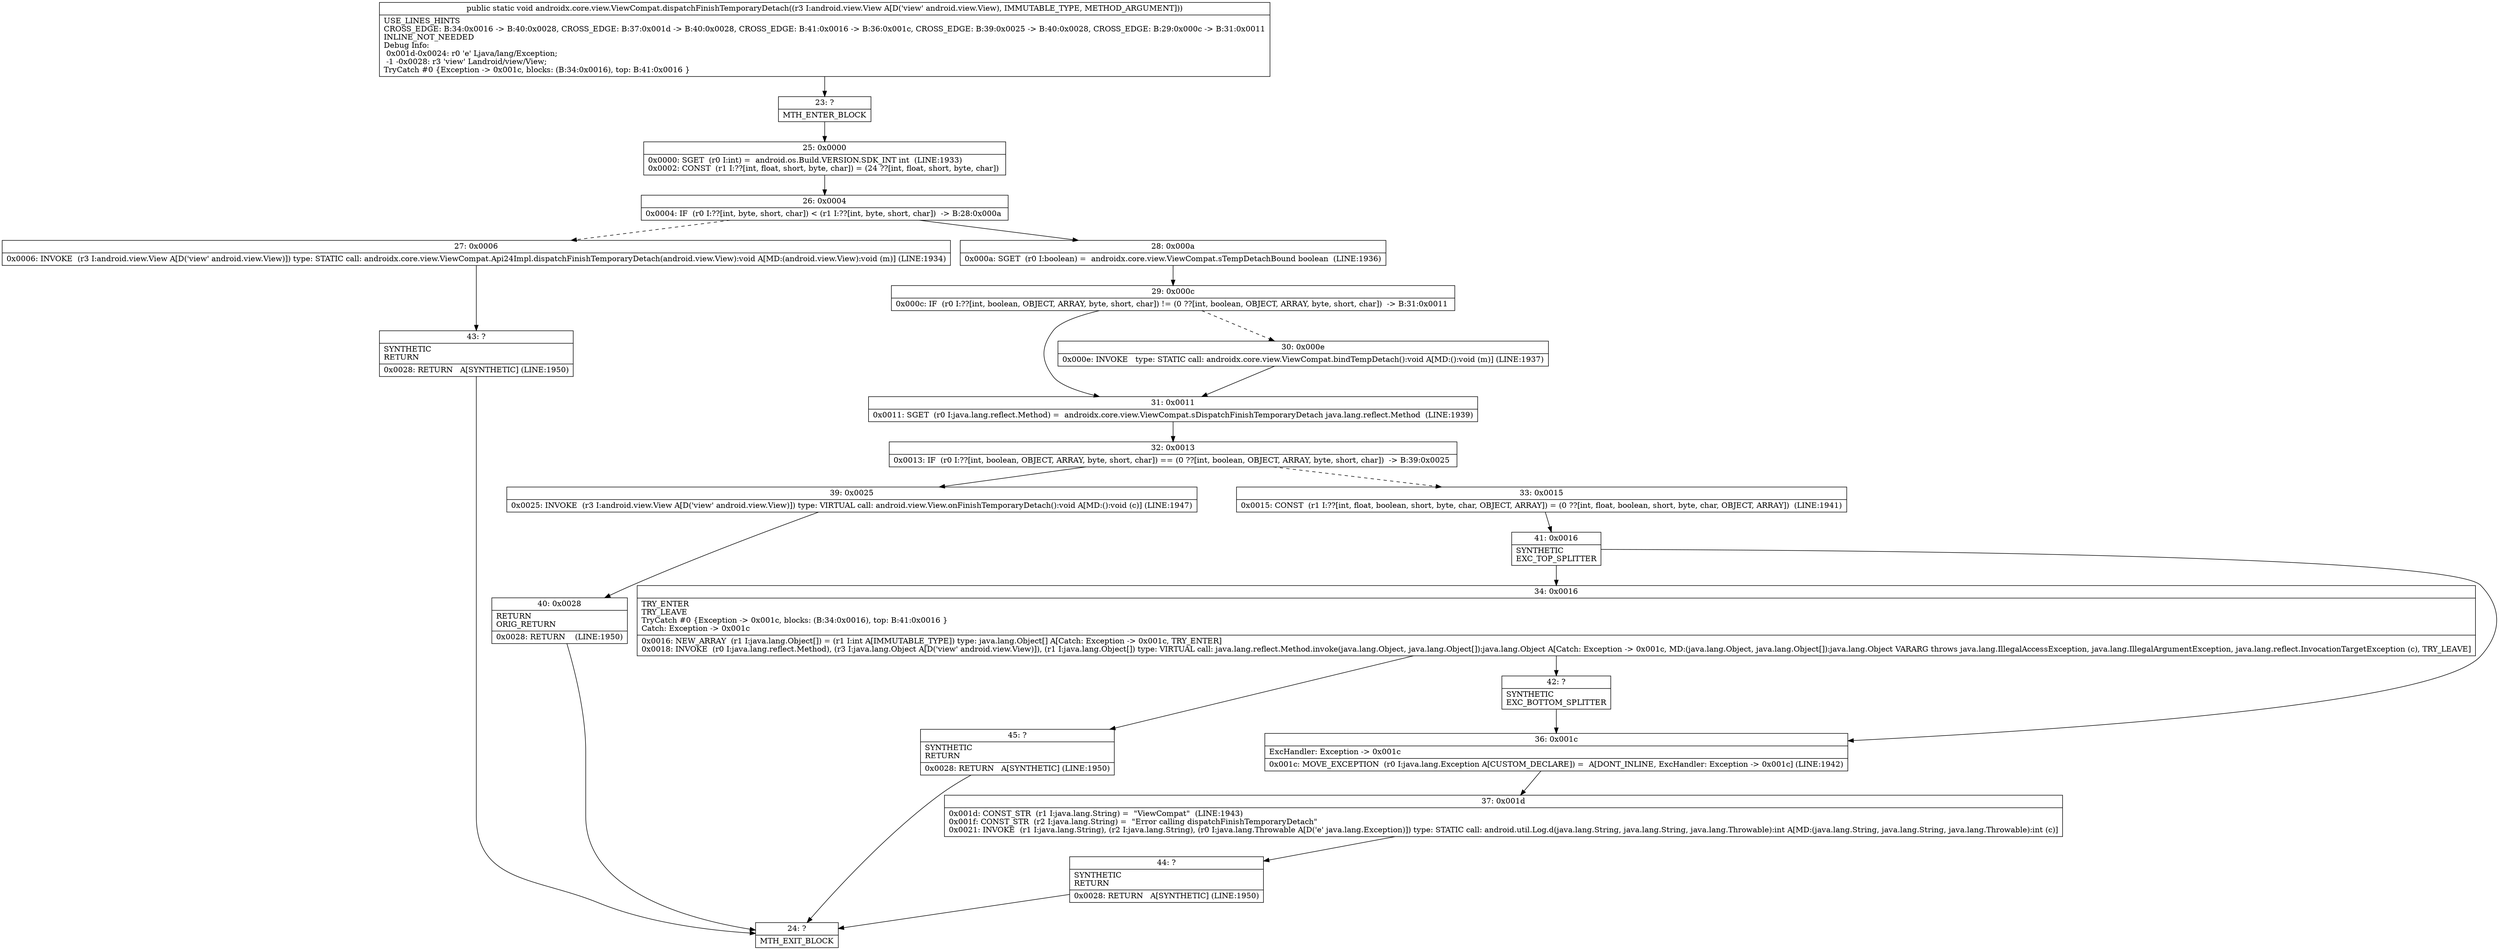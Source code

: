 digraph "CFG forandroidx.core.view.ViewCompat.dispatchFinishTemporaryDetach(Landroid\/view\/View;)V" {
Node_23 [shape=record,label="{23\:\ ?|MTH_ENTER_BLOCK\l}"];
Node_25 [shape=record,label="{25\:\ 0x0000|0x0000: SGET  (r0 I:int) =  android.os.Build.VERSION.SDK_INT int  (LINE:1933)\l0x0002: CONST  (r1 I:??[int, float, short, byte, char]) = (24 ??[int, float, short, byte, char]) \l}"];
Node_26 [shape=record,label="{26\:\ 0x0004|0x0004: IF  (r0 I:??[int, byte, short, char]) \< (r1 I:??[int, byte, short, char])  \-\> B:28:0x000a \l}"];
Node_27 [shape=record,label="{27\:\ 0x0006|0x0006: INVOKE  (r3 I:android.view.View A[D('view' android.view.View)]) type: STATIC call: androidx.core.view.ViewCompat.Api24Impl.dispatchFinishTemporaryDetach(android.view.View):void A[MD:(android.view.View):void (m)] (LINE:1934)\l}"];
Node_43 [shape=record,label="{43\:\ ?|SYNTHETIC\lRETURN\l|0x0028: RETURN   A[SYNTHETIC] (LINE:1950)\l}"];
Node_24 [shape=record,label="{24\:\ ?|MTH_EXIT_BLOCK\l}"];
Node_28 [shape=record,label="{28\:\ 0x000a|0x000a: SGET  (r0 I:boolean) =  androidx.core.view.ViewCompat.sTempDetachBound boolean  (LINE:1936)\l}"];
Node_29 [shape=record,label="{29\:\ 0x000c|0x000c: IF  (r0 I:??[int, boolean, OBJECT, ARRAY, byte, short, char]) != (0 ??[int, boolean, OBJECT, ARRAY, byte, short, char])  \-\> B:31:0x0011 \l}"];
Node_30 [shape=record,label="{30\:\ 0x000e|0x000e: INVOKE   type: STATIC call: androidx.core.view.ViewCompat.bindTempDetach():void A[MD:():void (m)] (LINE:1937)\l}"];
Node_31 [shape=record,label="{31\:\ 0x0011|0x0011: SGET  (r0 I:java.lang.reflect.Method) =  androidx.core.view.ViewCompat.sDispatchFinishTemporaryDetach java.lang.reflect.Method  (LINE:1939)\l}"];
Node_32 [shape=record,label="{32\:\ 0x0013|0x0013: IF  (r0 I:??[int, boolean, OBJECT, ARRAY, byte, short, char]) == (0 ??[int, boolean, OBJECT, ARRAY, byte, short, char])  \-\> B:39:0x0025 \l}"];
Node_33 [shape=record,label="{33\:\ 0x0015|0x0015: CONST  (r1 I:??[int, float, boolean, short, byte, char, OBJECT, ARRAY]) = (0 ??[int, float, boolean, short, byte, char, OBJECT, ARRAY])  (LINE:1941)\l}"];
Node_41 [shape=record,label="{41\:\ 0x0016|SYNTHETIC\lEXC_TOP_SPLITTER\l}"];
Node_34 [shape=record,label="{34\:\ 0x0016|TRY_ENTER\lTRY_LEAVE\lTryCatch #0 \{Exception \-\> 0x001c, blocks: (B:34:0x0016), top: B:41:0x0016 \}\lCatch: Exception \-\> 0x001c\l|0x0016: NEW_ARRAY  (r1 I:java.lang.Object[]) = (r1 I:int A[IMMUTABLE_TYPE]) type: java.lang.Object[] A[Catch: Exception \-\> 0x001c, TRY_ENTER]\l0x0018: INVOKE  (r0 I:java.lang.reflect.Method), (r3 I:java.lang.Object A[D('view' android.view.View)]), (r1 I:java.lang.Object[]) type: VIRTUAL call: java.lang.reflect.Method.invoke(java.lang.Object, java.lang.Object[]):java.lang.Object A[Catch: Exception \-\> 0x001c, MD:(java.lang.Object, java.lang.Object[]):java.lang.Object VARARG throws java.lang.IllegalAccessException, java.lang.IllegalArgumentException, java.lang.reflect.InvocationTargetException (c), TRY_LEAVE]\l}"];
Node_42 [shape=record,label="{42\:\ ?|SYNTHETIC\lEXC_BOTTOM_SPLITTER\l}"];
Node_45 [shape=record,label="{45\:\ ?|SYNTHETIC\lRETURN\l|0x0028: RETURN   A[SYNTHETIC] (LINE:1950)\l}"];
Node_36 [shape=record,label="{36\:\ 0x001c|ExcHandler: Exception \-\> 0x001c\l|0x001c: MOVE_EXCEPTION  (r0 I:java.lang.Exception A[CUSTOM_DECLARE]) =  A[DONT_INLINE, ExcHandler: Exception \-\> 0x001c] (LINE:1942)\l}"];
Node_37 [shape=record,label="{37\:\ 0x001d|0x001d: CONST_STR  (r1 I:java.lang.String) =  \"ViewCompat\"  (LINE:1943)\l0x001f: CONST_STR  (r2 I:java.lang.String) =  \"Error calling dispatchFinishTemporaryDetach\" \l0x0021: INVOKE  (r1 I:java.lang.String), (r2 I:java.lang.String), (r0 I:java.lang.Throwable A[D('e' java.lang.Exception)]) type: STATIC call: android.util.Log.d(java.lang.String, java.lang.String, java.lang.Throwable):int A[MD:(java.lang.String, java.lang.String, java.lang.Throwable):int (c)]\l}"];
Node_44 [shape=record,label="{44\:\ ?|SYNTHETIC\lRETURN\l|0x0028: RETURN   A[SYNTHETIC] (LINE:1950)\l}"];
Node_39 [shape=record,label="{39\:\ 0x0025|0x0025: INVOKE  (r3 I:android.view.View A[D('view' android.view.View)]) type: VIRTUAL call: android.view.View.onFinishTemporaryDetach():void A[MD:():void (c)] (LINE:1947)\l}"];
Node_40 [shape=record,label="{40\:\ 0x0028|RETURN\lORIG_RETURN\l|0x0028: RETURN    (LINE:1950)\l}"];
MethodNode[shape=record,label="{public static void androidx.core.view.ViewCompat.dispatchFinishTemporaryDetach((r3 I:android.view.View A[D('view' android.view.View), IMMUTABLE_TYPE, METHOD_ARGUMENT]))  | USE_LINES_HINTS\lCROSS_EDGE: B:34:0x0016 \-\> B:40:0x0028, CROSS_EDGE: B:37:0x001d \-\> B:40:0x0028, CROSS_EDGE: B:41:0x0016 \-\> B:36:0x001c, CROSS_EDGE: B:39:0x0025 \-\> B:40:0x0028, CROSS_EDGE: B:29:0x000c \-\> B:31:0x0011\lINLINE_NOT_NEEDED\lDebug Info:\l  0x001d\-0x0024: r0 'e' Ljava\/lang\/Exception;\l  \-1 \-0x0028: r3 'view' Landroid\/view\/View;\lTryCatch #0 \{Exception \-\> 0x001c, blocks: (B:34:0x0016), top: B:41:0x0016 \}\l}"];
MethodNode -> Node_23;Node_23 -> Node_25;
Node_25 -> Node_26;
Node_26 -> Node_27[style=dashed];
Node_26 -> Node_28;
Node_27 -> Node_43;
Node_43 -> Node_24;
Node_28 -> Node_29;
Node_29 -> Node_30[style=dashed];
Node_29 -> Node_31;
Node_30 -> Node_31;
Node_31 -> Node_32;
Node_32 -> Node_33[style=dashed];
Node_32 -> Node_39;
Node_33 -> Node_41;
Node_41 -> Node_34;
Node_41 -> Node_36;
Node_34 -> Node_42;
Node_34 -> Node_45;
Node_42 -> Node_36;
Node_45 -> Node_24;
Node_36 -> Node_37;
Node_37 -> Node_44;
Node_44 -> Node_24;
Node_39 -> Node_40;
Node_40 -> Node_24;
}

